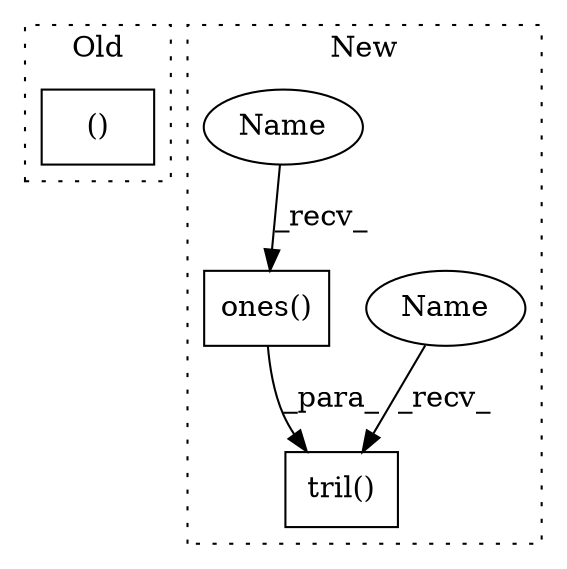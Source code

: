 digraph G {
subgraph cluster0 {
1 [label="()" a="54" s="1028" l="3" shape="box"];
label = "Old";
style="dotted";
}
subgraph cluster1 {
2 [label="tril()" a="75" s="1729,1779" l="11,1" shape="box"];
3 [label="ones()" a="75" s="1740,1757" l="11,22" shape="box"];
4 [label="Name" a="87" s="1729" l="5" shape="ellipse"];
5 [label="Name" a="87" s="1740" l="5" shape="ellipse"];
label = "New";
style="dotted";
}
3 -> 2 [label="_para_"];
4 -> 2 [label="_recv_"];
5 -> 3 [label="_recv_"];
}
